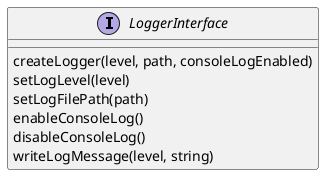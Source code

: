 @startuml

interface "LoggerInterface" {
  createLogger(level, path, consoleLogEnabled)
  setLogLevel(level)
  setLogFilePath(path)
  enableConsoleLog()
  disableConsoleLog()
  writeLogMessage(level, string)
}

@enduml
